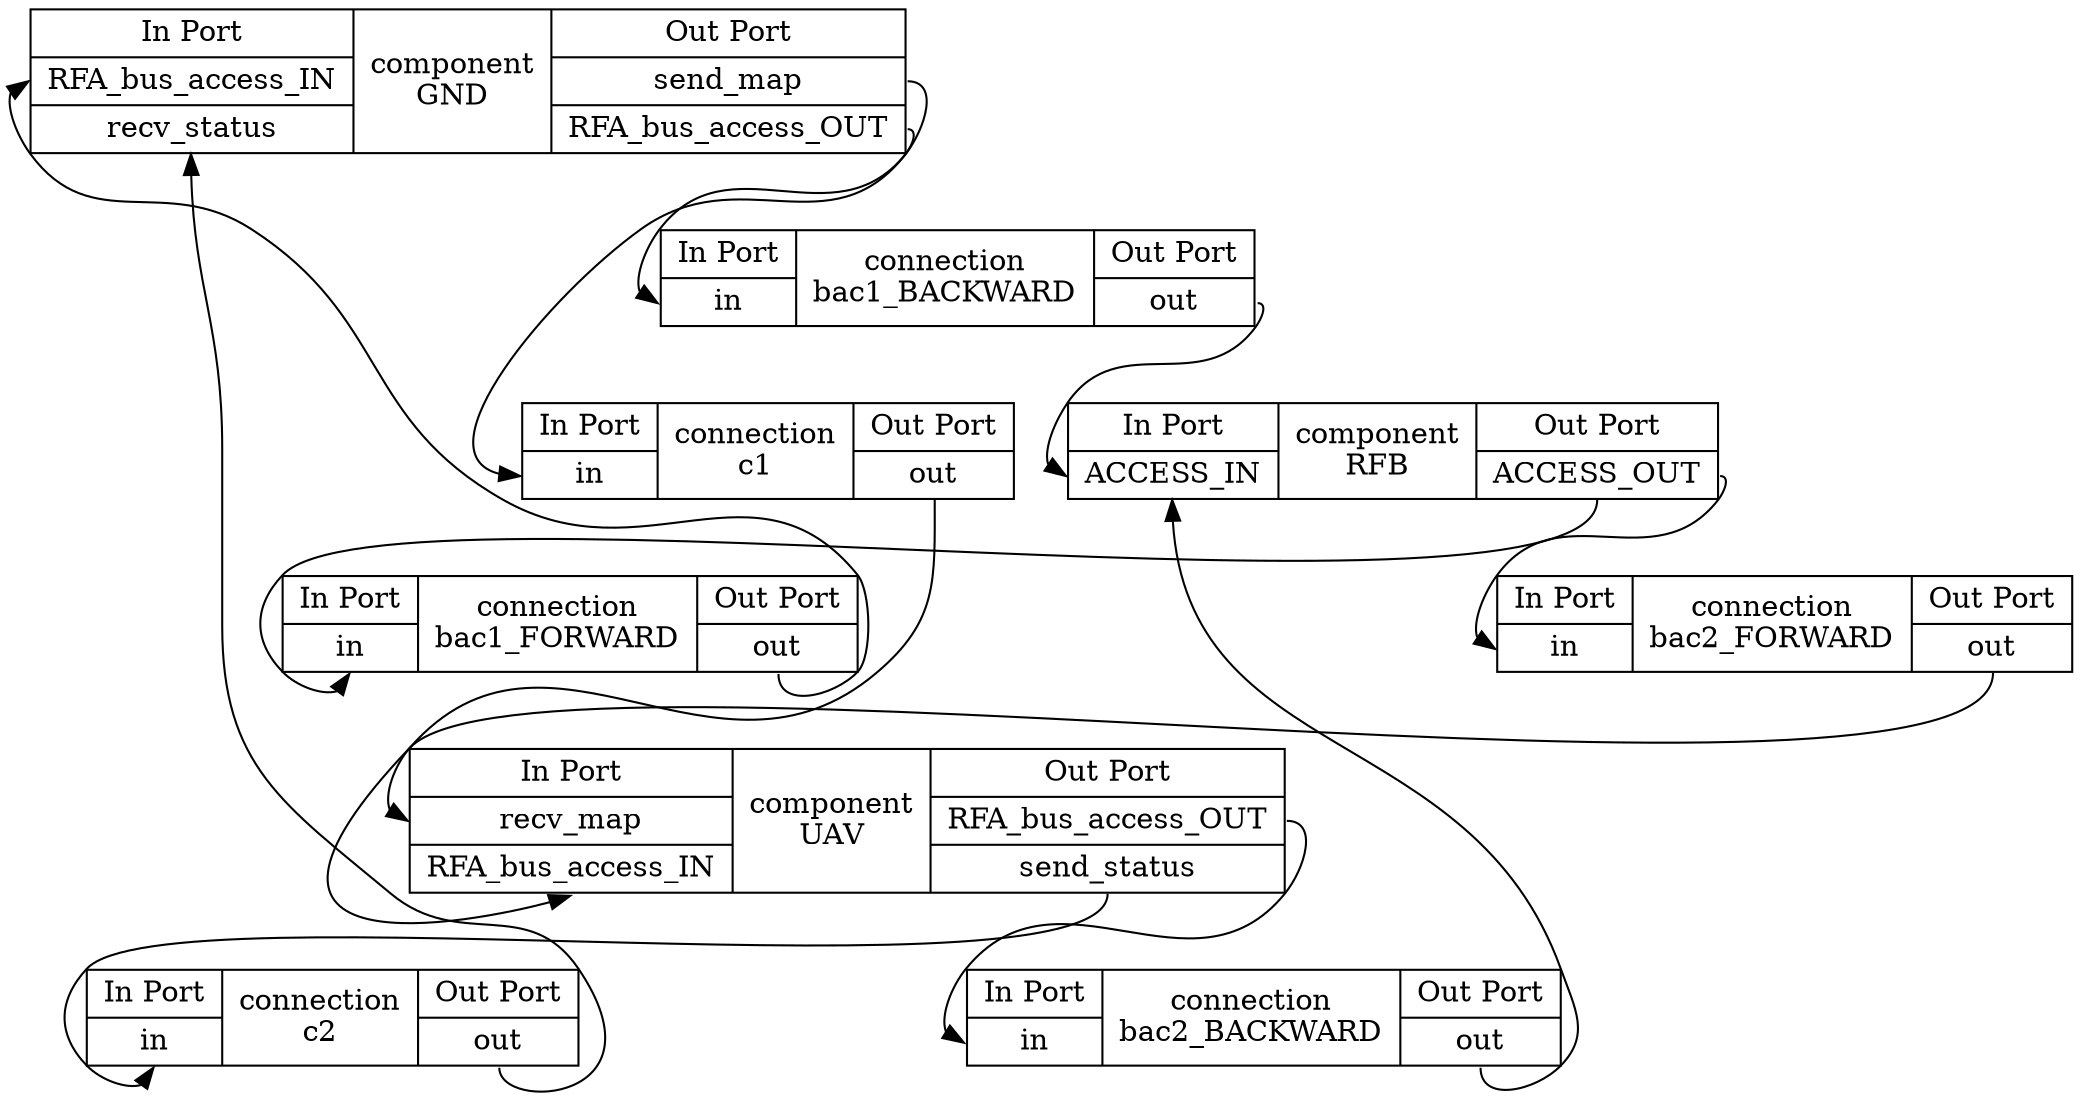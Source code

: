 digraph "component:$$AWAS#UAS_Impl_Instance" {

  rankdir=TB

   "component:$$AWAS$UAS_Impl_Instance#GND" [label="{In Port|<RFA_bus_access_IN>RFA_bus_access_IN|<recv_status>recv_status} |component\nGND|{Out Port|<send_map>send_map|<RFA_bus_access_OUT>RFA_bus_access_OUT} ",  shape="record"] 
   "component:$$AWAS$UAS_Impl_Instance#RFB" [label="{In Port|<ACCESS_IN>ACCESS_IN} |component\nRFB|{Out Port|<ACCESS_OUT>ACCESS_OUT} ",  shape="record"] 
   "component:$$AWAS$UAS_Impl_Instance#UAV" [label="{In Port|<recv_map>recv_map|<RFA_bus_access_IN>RFA_bus_access_IN} |component\nUAV|{Out Port|<RFA_bus_access_OUT>RFA_bus_access_OUT|<send_status>send_status} ",  shape="record"] 
   "connection:$$AWAS$UAS_Impl_Instance#bac1_BACKWARD" [label="{In Port|<in>in} |connection\nbac1_BACKWARD|{Out Port|<out>out} ",  shape="record"] 
   "connection:$$AWAS$UAS_Impl_Instance#bac1_FORWARD" [label="{In Port|<in>in} |connection\nbac1_FORWARD|{Out Port|<out>out} ",  shape="record"] 
   "connection:$$AWAS$UAS_Impl_Instance#bac2_BACKWARD" [label="{In Port|<in>in} |connection\nbac2_BACKWARD|{Out Port|<out>out} ",  shape="record"] 
   "connection:$$AWAS$UAS_Impl_Instance#bac2_FORWARD" [label="{In Port|<in>in} |connection\nbac2_FORWARD|{Out Port|<out>out} ",  shape="record"] 
   "connection:$$AWAS$UAS_Impl_Instance#c1" [label="{In Port|<in>in} |connection\nc1|{Out Port|<out>out} ",  shape="record"] 
   "connection:$$AWAS$UAS_Impl_Instance#c2" [label="{In Port|<in>in} |connection\nc2|{Out Port|<out>out} ",  shape="record"] 

   "component:$$AWAS$UAS_Impl_Instance#GND" -> "connection:$$AWAS$UAS_Impl_Instance#bac1_BACKWARD" [headport=in, tailport=RFA_bus_access_OUT] 
   "component:$$AWAS$UAS_Impl_Instance#GND" -> "connection:$$AWAS$UAS_Impl_Instance#c1" [headport=in, tailport=send_map] 
   "component:$$AWAS$UAS_Impl_Instance#RFB" -> "connection:$$AWAS$UAS_Impl_Instance#bac1_FORWARD" [headport=in, tailport=ACCESS_OUT] 
   "component:$$AWAS$UAS_Impl_Instance#RFB" -> "connection:$$AWAS$UAS_Impl_Instance#bac2_FORWARD" [headport=in, tailport=ACCESS_OUT] 
   "component:$$AWAS$UAS_Impl_Instance#UAV" -> "connection:$$AWAS$UAS_Impl_Instance#bac2_BACKWARD" [headport=in, tailport=RFA_bus_access_OUT] 
   "component:$$AWAS$UAS_Impl_Instance#UAV" -> "connection:$$AWAS$UAS_Impl_Instance#c2" [headport=in, tailport=send_status] 
   "connection:$$AWAS$UAS_Impl_Instance#bac1_BACKWARD" -> "component:$$AWAS$UAS_Impl_Instance#RFB" [headport=ACCESS_IN, tailport=out] 
   "connection:$$AWAS$UAS_Impl_Instance#bac1_FORWARD" -> "component:$$AWAS$UAS_Impl_Instance#GND" [headport=RFA_bus_access_IN, tailport=out] 
   "connection:$$AWAS$UAS_Impl_Instance#bac2_BACKWARD" -> "component:$$AWAS$UAS_Impl_Instance#RFB" [headport=ACCESS_IN, tailport=out] 
   "connection:$$AWAS$UAS_Impl_Instance#bac2_FORWARD" -> "component:$$AWAS$UAS_Impl_Instance#UAV" [headport=RFA_bus_access_IN, tailport=out] 
   "connection:$$AWAS$UAS_Impl_Instance#c1" -> "component:$$AWAS$UAS_Impl_Instance#UAV" [headport=recv_map, tailport=out] 
   "connection:$$AWAS$UAS_Impl_Instance#c2" -> "component:$$AWAS$UAS_Impl_Instance#GND" [headport=recv_status, tailport=out] 

}